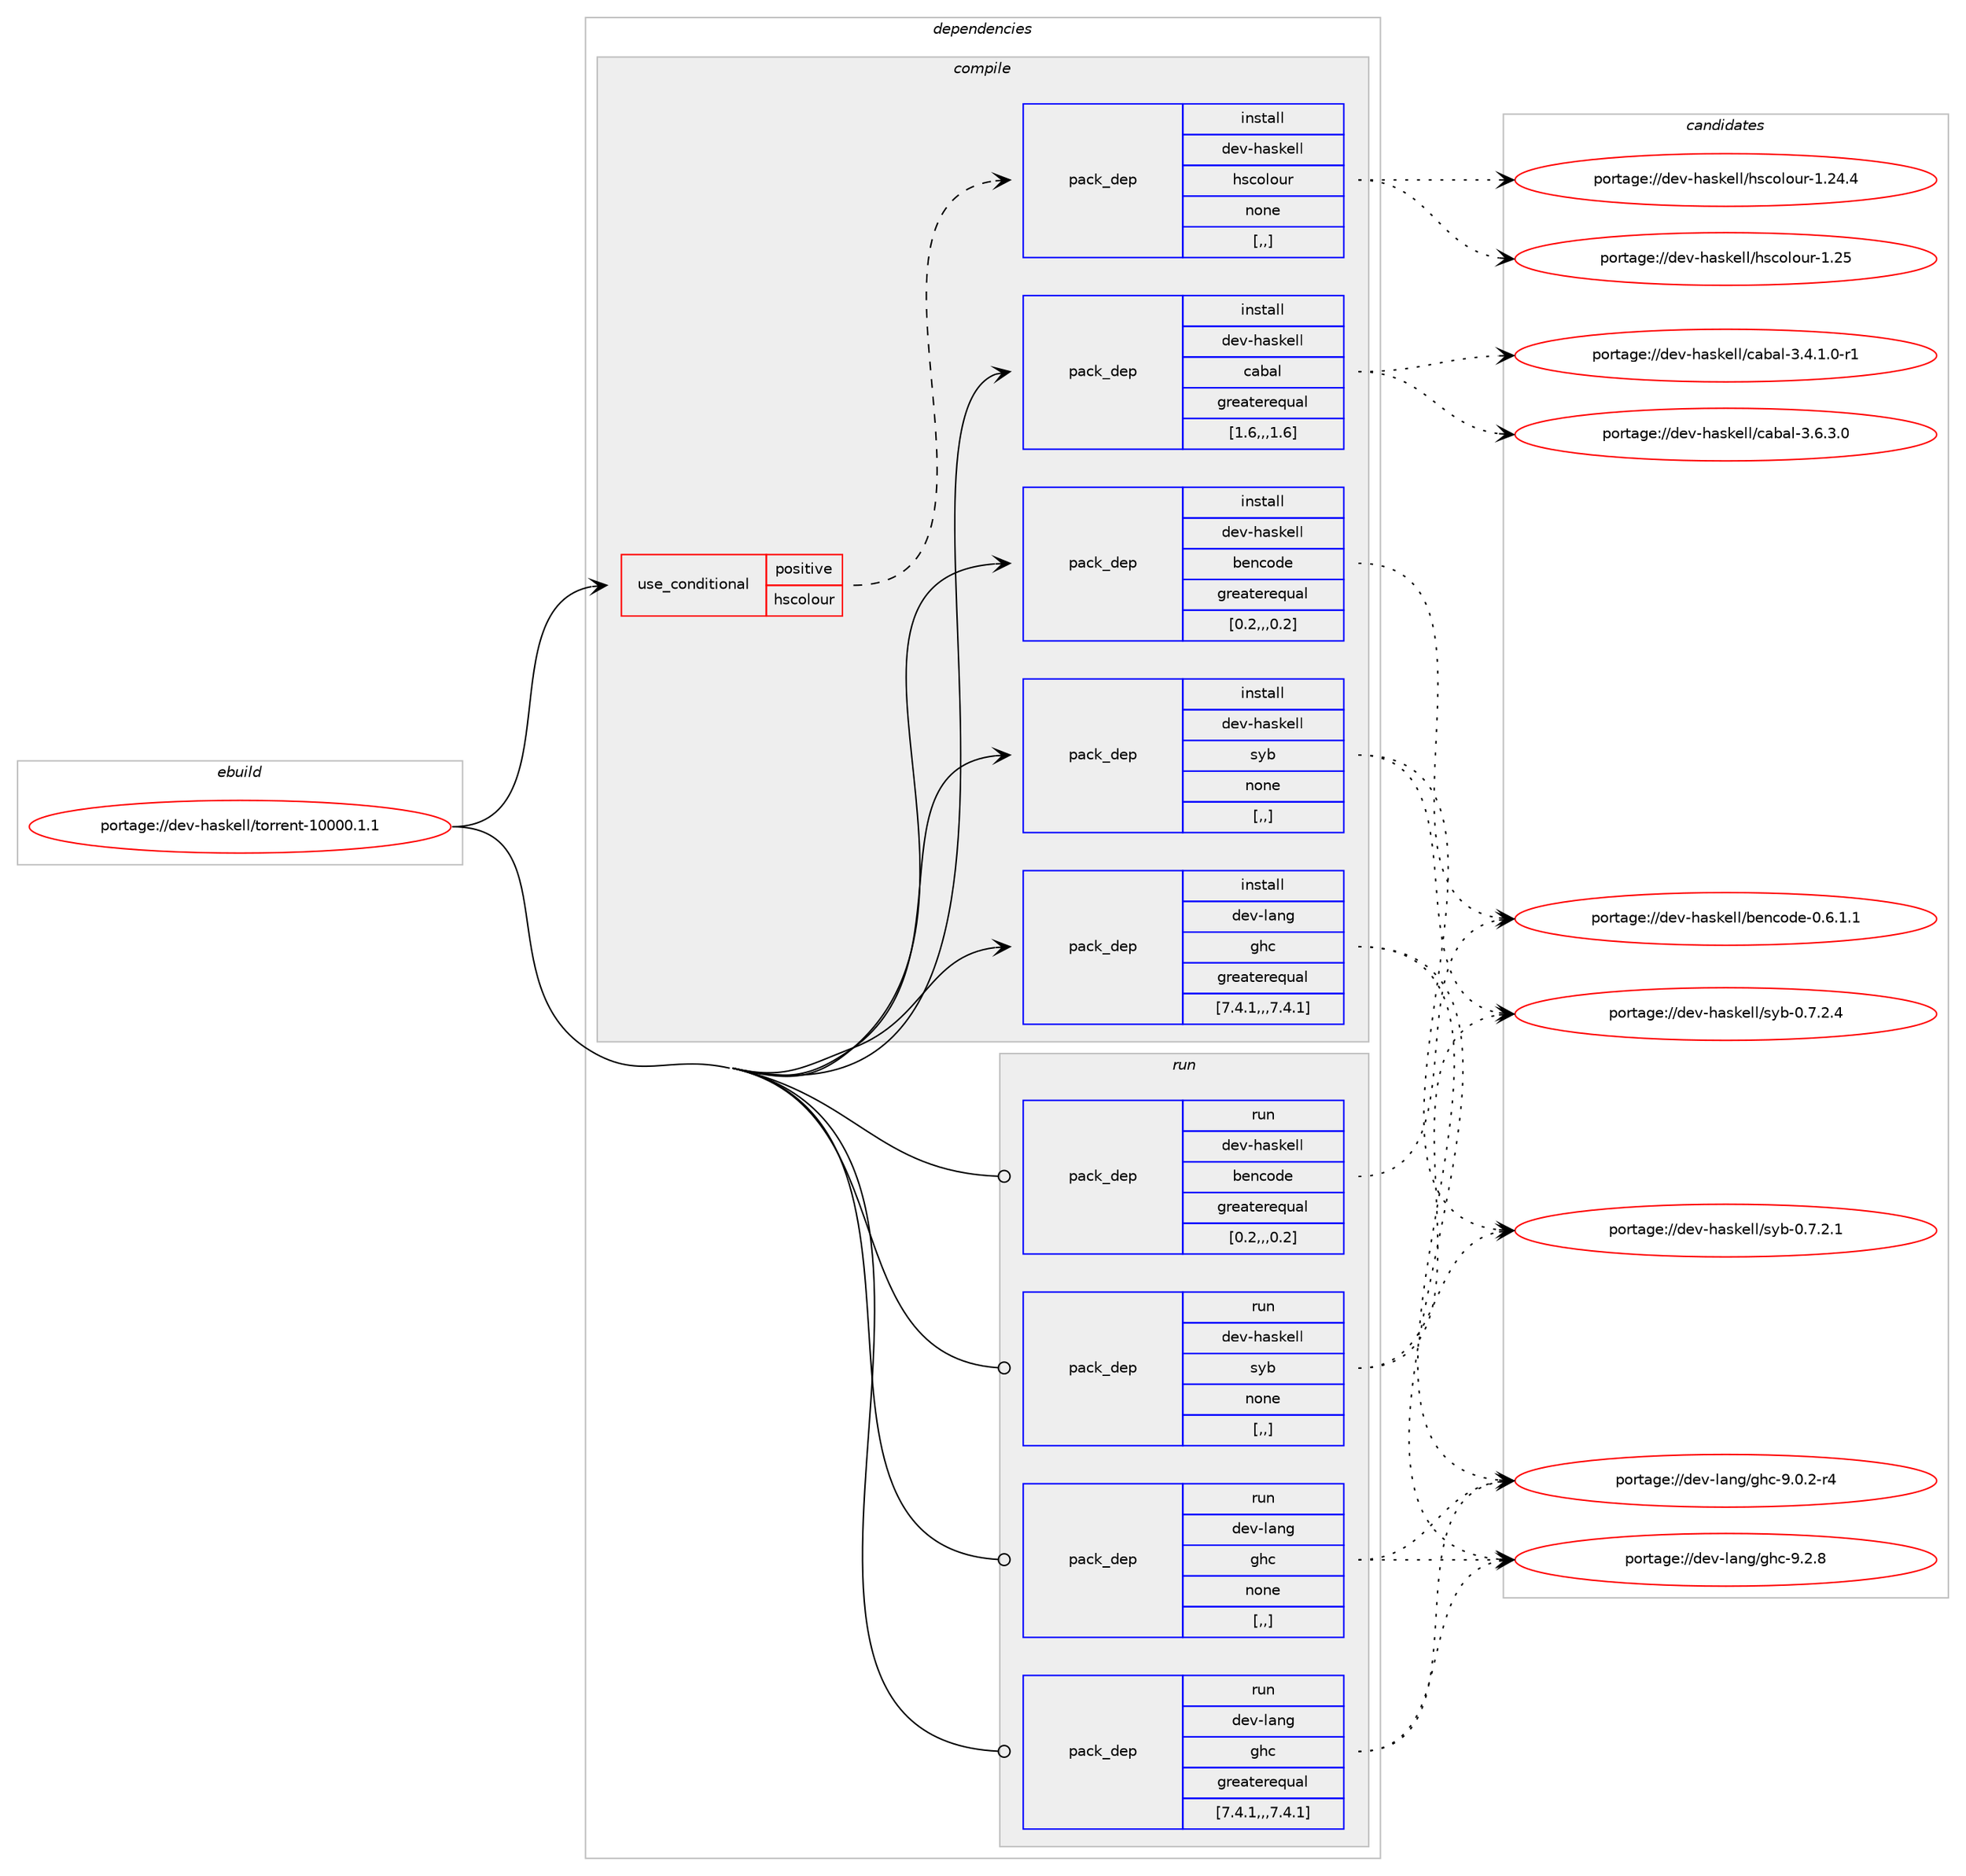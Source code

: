 digraph prolog {

# *************
# Graph options
# *************

newrank=true;
concentrate=true;
compound=true;
graph [rankdir=LR,fontname=Helvetica,fontsize=10,ranksep=1.5];#, ranksep=2.5, nodesep=0.2];
edge  [arrowhead=vee];
node  [fontname=Helvetica,fontsize=10];

# **********
# The ebuild
# **********

subgraph cluster_leftcol {
color=gray;
rank=same;
label=<<i>ebuild</i>>;
id [label="portage://dev-haskell/torrent-10000.1.1", color=red, width=4, href="../dev-haskell/torrent-10000.1.1.svg"];
}

# ****************
# The dependencies
# ****************

subgraph cluster_midcol {
color=gray;
label=<<i>dependencies</i>>;
subgraph cluster_compile {
fillcolor="#eeeeee";
style=filled;
label=<<i>compile</i>>;
subgraph cond21067 {
dependency88944 [label=<<TABLE BORDER="0" CELLBORDER="1" CELLSPACING="0" CELLPADDING="4"><TR><TD ROWSPAN="3" CELLPADDING="10">use_conditional</TD></TR><TR><TD>positive</TD></TR><TR><TD>hscolour</TD></TR></TABLE>>, shape=none, color=red];
subgraph pack66858 {
dependency88945 [label=<<TABLE BORDER="0" CELLBORDER="1" CELLSPACING="0" CELLPADDING="4" WIDTH="220"><TR><TD ROWSPAN="6" CELLPADDING="30">pack_dep</TD></TR><TR><TD WIDTH="110">install</TD></TR><TR><TD>dev-haskell</TD></TR><TR><TD>hscolour</TD></TR><TR><TD>none</TD></TR><TR><TD>[,,]</TD></TR></TABLE>>, shape=none, color=blue];
}
dependency88944:e -> dependency88945:w [weight=20,style="dashed",arrowhead="vee"];
}
id:e -> dependency88944:w [weight=20,style="solid",arrowhead="vee"];
subgraph pack66859 {
dependency88946 [label=<<TABLE BORDER="0" CELLBORDER="1" CELLSPACING="0" CELLPADDING="4" WIDTH="220"><TR><TD ROWSPAN="6" CELLPADDING="30">pack_dep</TD></TR><TR><TD WIDTH="110">install</TD></TR><TR><TD>dev-haskell</TD></TR><TR><TD>bencode</TD></TR><TR><TD>greaterequal</TD></TR><TR><TD>[0.2,,,0.2]</TD></TR></TABLE>>, shape=none, color=blue];
}
id:e -> dependency88946:w [weight=20,style="solid",arrowhead="vee"];
subgraph pack66860 {
dependency88947 [label=<<TABLE BORDER="0" CELLBORDER="1" CELLSPACING="0" CELLPADDING="4" WIDTH="220"><TR><TD ROWSPAN="6" CELLPADDING="30">pack_dep</TD></TR><TR><TD WIDTH="110">install</TD></TR><TR><TD>dev-haskell</TD></TR><TR><TD>cabal</TD></TR><TR><TD>greaterequal</TD></TR><TR><TD>[1.6,,,1.6]</TD></TR></TABLE>>, shape=none, color=blue];
}
id:e -> dependency88947:w [weight=20,style="solid",arrowhead="vee"];
subgraph pack66861 {
dependency88948 [label=<<TABLE BORDER="0" CELLBORDER="1" CELLSPACING="0" CELLPADDING="4" WIDTH="220"><TR><TD ROWSPAN="6" CELLPADDING="30">pack_dep</TD></TR><TR><TD WIDTH="110">install</TD></TR><TR><TD>dev-haskell</TD></TR><TR><TD>syb</TD></TR><TR><TD>none</TD></TR><TR><TD>[,,]</TD></TR></TABLE>>, shape=none, color=blue];
}
id:e -> dependency88948:w [weight=20,style="solid",arrowhead="vee"];
subgraph pack66862 {
dependency88949 [label=<<TABLE BORDER="0" CELLBORDER="1" CELLSPACING="0" CELLPADDING="4" WIDTH="220"><TR><TD ROWSPAN="6" CELLPADDING="30">pack_dep</TD></TR><TR><TD WIDTH="110">install</TD></TR><TR><TD>dev-lang</TD></TR><TR><TD>ghc</TD></TR><TR><TD>greaterequal</TD></TR><TR><TD>[7.4.1,,,7.4.1]</TD></TR></TABLE>>, shape=none, color=blue];
}
id:e -> dependency88949:w [weight=20,style="solid",arrowhead="vee"];
}
subgraph cluster_compileandrun {
fillcolor="#eeeeee";
style=filled;
label=<<i>compile and run</i>>;
}
subgraph cluster_run {
fillcolor="#eeeeee";
style=filled;
label=<<i>run</i>>;
subgraph pack66863 {
dependency88950 [label=<<TABLE BORDER="0" CELLBORDER="1" CELLSPACING="0" CELLPADDING="4" WIDTH="220"><TR><TD ROWSPAN="6" CELLPADDING="30">pack_dep</TD></TR><TR><TD WIDTH="110">run</TD></TR><TR><TD>dev-haskell</TD></TR><TR><TD>bencode</TD></TR><TR><TD>greaterequal</TD></TR><TR><TD>[0.2,,,0.2]</TD></TR></TABLE>>, shape=none, color=blue];
}
id:e -> dependency88950:w [weight=20,style="solid",arrowhead="odot"];
subgraph pack66864 {
dependency88951 [label=<<TABLE BORDER="0" CELLBORDER="1" CELLSPACING="0" CELLPADDING="4" WIDTH="220"><TR><TD ROWSPAN="6" CELLPADDING="30">pack_dep</TD></TR><TR><TD WIDTH="110">run</TD></TR><TR><TD>dev-haskell</TD></TR><TR><TD>syb</TD></TR><TR><TD>none</TD></TR><TR><TD>[,,]</TD></TR></TABLE>>, shape=none, color=blue];
}
id:e -> dependency88951:w [weight=20,style="solid",arrowhead="odot"];
subgraph pack66865 {
dependency88952 [label=<<TABLE BORDER="0" CELLBORDER="1" CELLSPACING="0" CELLPADDING="4" WIDTH="220"><TR><TD ROWSPAN="6" CELLPADDING="30">pack_dep</TD></TR><TR><TD WIDTH="110">run</TD></TR><TR><TD>dev-lang</TD></TR><TR><TD>ghc</TD></TR><TR><TD>greaterequal</TD></TR><TR><TD>[7.4.1,,,7.4.1]</TD></TR></TABLE>>, shape=none, color=blue];
}
id:e -> dependency88952:w [weight=20,style="solid",arrowhead="odot"];
subgraph pack66866 {
dependency88953 [label=<<TABLE BORDER="0" CELLBORDER="1" CELLSPACING="0" CELLPADDING="4" WIDTH="220"><TR><TD ROWSPAN="6" CELLPADDING="30">pack_dep</TD></TR><TR><TD WIDTH="110">run</TD></TR><TR><TD>dev-lang</TD></TR><TR><TD>ghc</TD></TR><TR><TD>none</TD></TR><TR><TD>[,,]</TD></TR></TABLE>>, shape=none, color=blue];
}
id:e -> dependency88953:w [weight=20,style="solid",arrowhead="odot"];
}
}

# **************
# The candidates
# **************

subgraph cluster_choices {
rank=same;
color=gray;
label=<<i>candidates</i>>;

subgraph choice66858 {
color=black;
nodesep=1;
choice100101118451049711510710110810847104115991111081111171144549465053 [label="portage://dev-haskell/hscolour-1.25", color=red, width=4,href="../dev-haskell/hscolour-1.25.svg"];
choice1001011184510497115107101108108471041159911110811111711445494650524652 [label="portage://dev-haskell/hscolour-1.24.4", color=red, width=4,href="../dev-haskell/hscolour-1.24.4.svg"];
dependency88945:e -> choice100101118451049711510710110810847104115991111081111171144549465053:w [style=dotted,weight="100"];
dependency88945:e -> choice1001011184510497115107101108108471041159911110811111711445494650524652:w [style=dotted,weight="100"];
}
subgraph choice66859 {
color=black;
nodesep=1;
choice10010111845104971151071011081084798101110991111001014548465446494649 [label="portage://dev-haskell/bencode-0.6.1.1", color=red, width=4,href="../dev-haskell/bencode-0.6.1.1.svg"];
dependency88946:e -> choice10010111845104971151071011081084798101110991111001014548465446494649:w [style=dotted,weight="100"];
}
subgraph choice66860 {
color=black;
nodesep=1;
choice100101118451049711510710110810847999798971084551465446514648 [label="portage://dev-haskell/cabal-3.6.3.0", color=red, width=4,href="../dev-haskell/cabal-3.6.3.0.svg"];
choice1001011184510497115107101108108479997989710845514652464946484511449 [label="portage://dev-haskell/cabal-3.4.1.0-r1", color=red, width=4,href="../dev-haskell/cabal-3.4.1.0-r1.svg"];
dependency88947:e -> choice100101118451049711510710110810847999798971084551465446514648:w [style=dotted,weight="100"];
dependency88947:e -> choice1001011184510497115107101108108479997989710845514652464946484511449:w [style=dotted,weight="100"];
}
subgraph choice66861 {
color=black;
nodesep=1;
choice100101118451049711510710110810847115121984548465546504652 [label="portage://dev-haskell/syb-0.7.2.4", color=red, width=4,href="../dev-haskell/syb-0.7.2.4.svg"];
choice100101118451049711510710110810847115121984548465546504649 [label="portage://dev-haskell/syb-0.7.2.1", color=red, width=4,href="../dev-haskell/syb-0.7.2.1.svg"];
dependency88948:e -> choice100101118451049711510710110810847115121984548465546504652:w [style=dotted,weight="100"];
dependency88948:e -> choice100101118451049711510710110810847115121984548465546504649:w [style=dotted,weight="100"];
}
subgraph choice66862 {
color=black;
nodesep=1;
choice10010111845108971101034710310499455746504656 [label="portage://dev-lang/ghc-9.2.8", color=red, width=4,href="../dev-lang/ghc-9.2.8.svg"];
choice100101118451089711010347103104994557464846504511452 [label="portage://dev-lang/ghc-9.0.2-r4", color=red, width=4,href="../dev-lang/ghc-9.0.2-r4.svg"];
dependency88949:e -> choice10010111845108971101034710310499455746504656:w [style=dotted,weight="100"];
dependency88949:e -> choice100101118451089711010347103104994557464846504511452:w [style=dotted,weight="100"];
}
subgraph choice66863 {
color=black;
nodesep=1;
choice10010111845104971151071011081084798101110991111001014548465446494649 [label="portage://dev-haskell/bencode-0.6.1.1", color=red, width=4,href="../dev-haskell/bencode-0.6.1.1.svg"];
dependency88950:e -> choice10010111845104971151071011081084798101110991111001014548465446494649:w [style=dotted,weight="100"];
}
subgraph choice66864 {
color=black;
nodesep=1;
choice100101118451049711510710110810847115121984548465546504652 [label="portage://dev-haskell/syb-0.7.2.4", color=red, width=4,href="../dev-haskell/syb-0.7.2.4.svg"];
choice100101118451049711510710110810847115121984548465546504649 [label="portage://dev-haskell/syb-0.7.2.1", color=red, width=4,href="../dev-haskell/syb-0.7.2.1.svg"];
dependency88951:e -> choice100101118451049711510710110810847115121984548465546504652:w [style=dotted,weight="100"];
dependency88951:e -> choice100101118451049711510710110810847115121984548465546504649:w [style=dotted,weight="100"];
}
subgraph choice66865 {
color=black;
nodesep=1;
choice10010111845108971101034710310499455746504656 [label="portage://dev-lang/ghc-9.2.8", color=red, width=4,href="../dev-lang/ghc-9.2.8.svg"];
choice100101118451089711010347103104994557464846504511452 [label="portage://dev-lang/ghc-9.0.2-r4", color=red, width=4,href="../dev-lang/ghc-9.0.2-r4.svg"];
dependency88952:e -> choice10010111845108971101034710310499455746504656:w [style=dotted,weight="100"];
dependency88952:e -> choice100101118451089711010347103104994557464846504511452:w [style=dotted,weight="100"];
}
subgraph choice66866 {
color=black;
nodesep=1;
choice10010111845108971101034710310499455746504656 [label="portage://dev-lang/ghc-9.2.8", color=red, width=4,href="../dev-lang/ghc-9.2.8.svg"];
choice100101118451089711010347103104994557464846504511452 [label="portage://dev-lang/ghc-9.0.2-r4", color=red, width=4,href="../dev-lang/ghc-9.0.2-r4.svg"];
dependency88953:e -> choice10010111845108971101034710310499455746504656:w [style=dotted,weight="100"];
dependency88953:e -> choice100101118451089711010347103104994557464846504511452:w [style=dotted,weight="100"];
}
}

}
